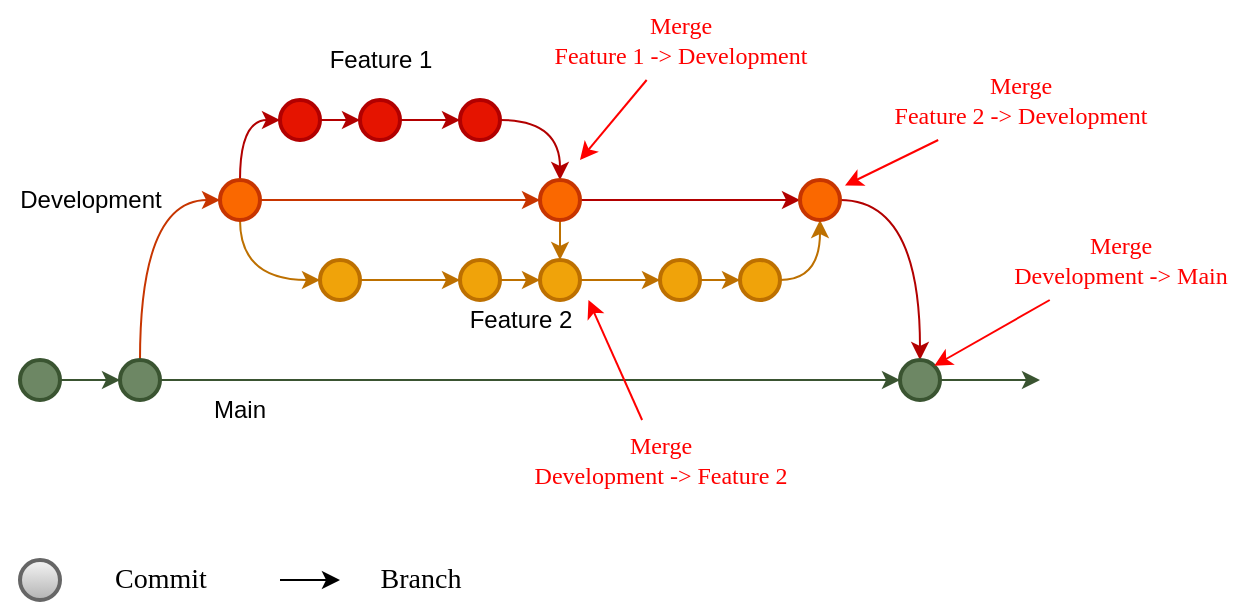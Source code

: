 <mxfile version="15.4.0" type="device"><diagram id="QHk7uGKDXU7kNK_wabt8" name="Page-1"><mxGraphModel dx="1191" dy="822" grid="1" gridSize="10" guides="1" tooltips="1" connect="1" arrows="1" fold="1" page="1" pageScale="1" pageWidth="827" pageHeight="1169" math="0" shadow="0"><root><mxCell id="0"/><mxCell id="1" parent="0"/><mxCell id="N_w53mqF7lCJfGnnVtON-9" style="edgeStyle=orthogonalEdgeStyle;curved=1;orthogonalLoop=1;jettySize=auto;html=1;entryX=0;entryY=0.5;entryDx=0;entryDy=0;entryPerimeter=0;fillColor=#fa6800;strokeColor=#C73500;" edge="1" parent="1" source="N_w53mqF7lCJfGnnVtON-1" target="N_w53mqF7lCJfGnnVtON-3"><mxGeometry relative="1" as="geometry"><Array as="points"><mxPoint x="130" y="140"/></Array></mxGeometry></mxCell><mxCell id="N_w53mqF7lCJfGnnVtON-35" style="edgeStyle=orthogonalEdgeStyle;curved=1;orthogonalLoop=1;jettySize=auto;html=1;fillColor=#6d8764;strokeColor=#3A5431;" edge="1" parent="1" source="N_w53mqF7lCJfGnnVtON-1" target="N_w53mqF7lCJfGnnVtON-34"><mxGeometry relative="1" as="geometry"/></mxCell><mxCell id="N_w53mqF7lCJfGnnVtON-1" value="" style="strokeWidth=2;html=1;shape=mxgraph.flowchart.start_2;whiteSpace=wrap;aspect=fixed;fillColor=#6d8764;strokeColor=#3A5431;fontColor=#ffffff;" vertex="1" parent="1"><mxGeometry x="120" y="220" width="20" height="20" as="geometry"/></mxCell><mxCell id="N_w53mqF7lCJfGnnVtON-13" style="edgeStyle=orthogonalEdgeStyle;curved=1;orthogonalLoop=1;jettySize=auto;html=1;entryX=0;entryY=0.5;entryDx=0;entryDy=0;entryPerimeter=0;fillColor=#e51400;strokeColor=#B20000;" edge="1" parent="1" source="N_w53mqF7lCJfGnnVtON-3" target="N_w53mqF7lCJfGnnVtON-7"><mxGeometry relative="1" as="geometry"><Array as="points"><mxPoint x="180" y="100"/></Array></mxGeometry></mxCell><mxCell id="N_w53mqF7lCJfGnnVtON-22" style="edgeStyle=orthogonalEdgeStyle;curved=1;orthogonalLoop=1;jettySize=auto;html=1;entryX=0;entryY=0.5;entryDx=0;entryDy=0;entryPerimeter=0;fillColor=#fa6800;strokeColor=#C73500;" edge="1" parent="1" source="N_w53mqF7lCJfGnnVtON-3" target="N_w53mqF7lCJfGnnVtON-19"><mxGeometry relative="1" as="geometry"/></mxCell><mxCell id="N_w53mqF7lCJfGnnVtON-23" style="edgeStyle=orthogonalEdgeStyle;curved=1;orthogonalLoop=1;jettySize=auto;html=1;entryX=0;entryY=0.5;entryDx=0;entryDy=0;entryPerimeter=0;fillColor=#f0a30a;strokeColor=#BD7000;" edge="1" parent="1" source="N_w53mqF7lCJfGnnVtON-3" target="N_w53mqF7lCJfGnnVtON-16"><mxGeometry relative="1" as="geometry"><Array as="points"><mxPoint x="180" y="180"/></Array></mxGeometry></mxCell><mxCell id="N_w53mqF7lCJfGnnVtON-3" value="" style="strokeWidth=2;html=1;shape=mxgraph.flowchart.start_2;whiteSpace=wrap;aspect=fixed;fillColor=#fa6800;strokeColor=#C73500;fontColor=#000000;" vertex="1" parent="1"><mxGeometry x="170" y="130" width="20" height="20" as="geometry"/></mxCell><mxCell id="N_w53mqF7lCJfGnnVtON-14" style="edgeStyle=orthogonalEdgeStyle;curved=1;orthogonalLoop=1;jettySize=auto;html=1;entryX=0;entryY=0.5;entryDx=0;entryDy=0;entryPerimeter=0;fillColor=#e51400;strokeColor=#B20000;" edge="1" parent="1" source="N_w53mqF7lCJfGnnVtON-7" target="N_w53mqF7lCJfGnnVtON-11"><mxGeometry relative="1" as="geometry"/></mxCell><mxCell id="N_w53mqF7lCJfGnnVtON-7" value="" style="strokeWidth=2;html=1;shape=mxgraph.flowchart.start_2;whiteSpace=wrap;aspect=fixed;fillColor=#e51400;strokeColor=#B20000;fontColor=#ffffff;" vertex="1" parent="1"><mxGeometry x="200" y="90" width="20" height="20" as="geometry"/></mxCell><mxCell id="N_w53mqF7lCJfGnnVtON-15" style="edgeStyle=orthogonalEdgeStyle;curved=1;orthogonalLoop=1;jettySize=auto;html=1;entryX=0;entryY=0.5;entryDx=0;entryDy=0;entryPerimeter=0;fillColor=#e51400;strokeColor=#B20000;" edge="1" parent="1" source="N_w53mqF7lCJfGnnVtON-11" target="N_w53mqF7lCJfGnnVtON-12"><mxGeometry relative="1" as="geometry"/></mxCell><mxCell id="N_w53mqF7lCJfGnnVtON-11" value="" style="strokeWidth=2;html=1;shape=mxgraph.flowchart.start_2;whiteSpace=wrap;aspect=fixed;fillColor=#e51400;strokeColor=#B20000;fontColor=#ffffff;" vertex="1" parent="1"><mxGeometry x="240" y="90" width="20" height="20" as="geometry"/></mxCell><mxCell id="N_w53mqF7lCJfGnnVtON-21" style="edgeStyle=orthogonalEdgeStyle;curved=1;orthogonalLoop=1;jettySize=auto;html=1;entryX=0.5;entryY=0;entryDx=0;entryDy=0;entryPerimeter=0;fillColor=#e51400;strokeColor=#B20000;" edge="1" parent="1" source="N_w53mqF7lCJfGnnVtON-12" target="N_w53mqF7lCJfGnnVtON-19"><mxGeometry relative="1" as="geometry"/></mxCell><mxCell id="N_w53mqF7lCJfGnnVtON-12" value="" style="strokeWidth=2;html=1;shape=mxgraph.flowchart.start_2;whiteSpace=wrap;aspect=fixed;fillColor=#e51400;strokeColor=#B20000;fontColor=#ffffff;" vertex="1" parent="1"><mxGeometry x="290" y="90" width="20" height="20" as="geometry"/></mxCell><mxCell id="N_w53mqF7lCJfGnnVtON-24" style="edgeStyle=orthogonalEdgeStyle;curved=1;orthogonalLoop=1;jettySize=auto;html=1;entryX=0;entryY=0.5;entryDx=0;entryDy=0;entryPerimeter=0;fillColor=#f0a30a;strokeColor=#BD7000;" edge="1" parent="1" source="N_w53mqF7lCJfGnnVtON-16" target="N_w53mqF7lCJfGnnVtON-17"><mxGeometry relative="1" as="geometry"/></mxCell><mxCell id="N_w53mqF7lCJfGnnVtON-16" value="" style="strokeWidth=2;html=1;shape=mxgraph.flowchart.start_2;whiteSpace=wrap;aspect=fixed;fillColor=#f0a30a;strokeColor=#BD7000;fontColor=#000000;" vertex="1" parent="1"><mxGeometry x="220" y="170" width="20" height="20" as="geometry"/></mxCell><mxCell id="N_w53mqF7lCJfGnnVtON-27" style="edgeStyle=orthogonalEdgeStyle;curved=1;orthogonalLoop=1;jettySize=auto;html=1;entryX=0;entryY=0.5;entryDx=0;entryDy=0;entryPerimeter=0;fillColor=#f0a30a;strokeColor=#BD7000;" edge="1" parent="1" source="N_w53mqF7lCJfGnnVtON-17" target="N_w53mqF7lCJfGnnVtON-25"><mxGeometry relative="1" as="geometry"/></mxCell><mxCell id="N_w53mqF7lCJfGnnVtON-17" value="" style="strokeWidth=2;html=1;shape=mxgraph.flowchart.start_2;whiteSpace=wrap;aspect=fixed;fillColor=#f0a30a;strokeColor=#BD7000;fontColor=#000000;" vertex="1" parent="1"><mxGeometry x="290" y="170" width="20" height="20" as="geometry"/></mxCell><mxCell id="N_w53mqF7lCJfGnnVtON-30" style="edgeStyle=orthogonalEdgeStyle;curved=1;orthogonalLoop=1;jettySize=auto;html=1;entryX=0;entryY=0.5;entryDx=0;entryDy=0;entryPerimeter=0;fillColor=#f0a30a;strokeColor=#BD7000;" edge="1" parent="1" source="N_w53mqF7lCJfGnnVtON-18" target="N_w53mqF7lCJfGnnVtON-29"><mxGeometry relative="1" as="geometry"/></mxCell><mxCell id="N_w53mqF7lCJfGnnVtON-18" value="" style="strokeWidth=2;html=1;shape=mxgraph.flowchart.start_2;whiteSpace=wrap;aspect=fixed;fillColor=#f0a30a;strokeColor=#BD7000;fontColor=#000000;" vertex="1" parent="1"><mxGeometry x="390" y="170" width="20" height="20" as="geometry"/></mxCell><mxCell id="N_w53mqF7lCJfGnnVtON-26" style="edgeStyle=orthogonalEdgeStyle;curved=1;orthogonalLoop=1;jettySize=auto;html=1;fillColor=#f0a30a;strokeColor=#BD7000;" edge="1" parent="1" source="N_w53mqF7lCJfGnnVtON-19" target="N_w53mqF7lCJfGnnVtON-25"><mxGeometry relative="1" as="geometry"/></mxCell><mxCell id="N_w53mqF7lCJfGnnVtON-33" style="edgeStyle=orthogonalEdgeStyle;curved=1;orthogonalLoop=1;jettySize=auto;html=1;entryX=0;entryY=0.5;entryDx=0;entryDy=0;entryPerimeter=0;fillColor=#e51400;strokeColor=#B20000;" edge="1" parent="1" source="N_w53mqF7lCJfGnnVtON-19" target="N_w53mqF7lCJfGnnVtON-31"><mxGeometry relative="1" as="geometry"/></mxCell><mxCell id="N_w53mqF7lCJfGnnVtON-19" value="" style="strokeWidth=2;html=1;shape=mxgraph.flowchart.start_2;whiteSpace=wrap;aspect=fixed;fillColor=#fa6800;strokeColor=#C73500;fontColor=#000000;" vertex="1" parent="1"><mxGeometry x="330" y="130" width="20" height="20" as="geometry"/></mxCell><mxCell id="N_w53mqF7lCJfGnnVtON-28" style="edgeStyle=orthogonalEdgeStyle;curved=1;orthogonalLoop=1;jettySize=auto;html=1;fillColor=#f0a30a;strokeColor=#BD7000;" edge="1" parent="1" source="N_w53mqF7lCJfGnnVtON-25"><mxGeometry relative="1" as="geometry"><mxPoint x="390" y="180" as="targetPoint"/></mxGeometry></mxCell><mxCell id="N_w53mqF7lCJfGnnVtON-25" value="" style="strokeWidth=2;html=1;shape=mxgraph.flowchart.start_2;whiteSpace=wrap;aspect=fixed;fillColor=#f0a30a;strokeColor=#BD7000;fontColor=#000000;" vertex="1" parent="1"><mxGeometry x="330" y="170" width="20" height="20" as="geometry"/></mxCell><mxCell id="N_w53mqF7lCJfGnnVtON-32" style="edgeStyle=orthogonalEdgeStyle;curved=1;orthogonalLoop=1;jettySize=auto;html=1;entryX=0.5;entryY=1;entryDx=0;entryDy=0;entryPerimeter=0;fillColor=#f0a30a;strokeColor=#BD7000;" edge="1" parent="1" source="N_w53mqF7lCJfGnnVtON-29" target="N_w53mqF7lCJfGnnVtON-31"><mxGeometry relative="1" as="geometry"/></mxCell><mxCell id="N_w53mqF7lCJfGnnVtON-29" value="" style="strokeWidth=2;html=1;shape=mxgraph.flowchart.start_2;whiteSpace=wrap;aspect=fixed;fillColor=#f0a30a;strokeColor=#BD7000;fontColor=#000000;" vertex="1" parent="1"><mxGeometry x="430" y="170" width="20" height="20" as="geometry"/></mxCell><mxCell id="N_w53mqF7lCJfGnnVtON-36" style="edgeStyle=orthogonalEdgeStyle;curved=1;orthogonalLoop=1;jettySize=auto;html=1;entryX=0.5;entryY=0;entryDx=0;entryDy=0;entryPerimeter=0;fillColor=#e51400;strokeColor=#B20000;" edge="1" parent="1" source="N_w53mqF7lCJfGnnVtON-31" target="N_w53mqF7lCJfGnnVtON-34"><mxGeometry relative="1" as="geometry"/></mxCell><mxCell id="N_w53mqF7lCJfGnnVtON-31" value="" style="strokeWidth=2;html=1;shape=mxgraph.flowchart.start_2;whiteSpace=wrap;aspect=fixed;fillColor=#fa6800;strokeColor=#C73500;fontColor=#000000;" vertex="1" parent="1"><mxGeometry x="460" y="130" width="20" height="20" as="geometry"/></mxCell><mxCell id="N_w53mqF7lCJfGnnVtON-45" style="edgeStyle=orthogonalEdgeStyle;curved=1;orthogonalLoop=1;jettySize=auto;html=1;fillColor=#6d8764;strokeColor=#3A5431;" edge="1" parent="1" source="N_w53mqF7lCJfGnnVtON-34"><mxGeometry relative="1" as="geometry"><mxPoint x="580.0" y="230" as="targetPoint"/></mxGeometry></mxCell><mxCell id="N_w53mqF7lCJfGnnVtON-34" value="" style="strokeWidth=2;html=1;shape=mxgraph.flowchart.start_2;whiteSpace=wrap;aspect=fixed;fillColor=#6d8764;strokeColor=#3A5431;fontColor=#ffffff;" vertex="1" parent="1"><mxGeometry x="510" y="220" width="20" height="20" as="geometry"/></mxCell><mxCell id="N_w53mqF7lCJfGnnVtON-37" value="Main" style="text;html=1;strokeColor=none;fillColor=none;align=center;verticalAlign=middle;whiteSpace=wrap;rounded=0;" vertex="1" parent="1"><mxGeometry x="150" y="230" width="60" height="30" as="geometry"/></mxCell><mxCell id="N_w53mqF7lCJfGnnVtON-38" value="Development" style="text;html=1;align=center;verticalAlign=middle;resizable=0;points=[];autosize=1;strokeColor=none;fillColor=none;" vertex="1" parent="1"><mxGeometry x="60" y="130" width="90" height="20" as="geometry"/></mxCell><mxCell id="N_w53mqF7lCJfGnnVtON-40" value="Feature 1" style="text;html=1;align=center;verticalAlign=middle;resizable=0;points=[];autosize=1;strokeColor=none;fillColor=none;" vertex="1" parent="1"><mxGeometry x="215" y="60" width="70" height="20" as="geometry"/></mxCell><mxCell id="N_w53mqF7lCJfGnnVtON-41" value="Feature 2" style="text;html=1;align=center;verticalAlign=middle;resizable=0;points=[];autosize=1;strokeColor=none;fillColor=none;" vertex="1" parent="1"><mxGeometry x="285" y="190" width="70" height="20" as="geometry"/></mxCell><mxCell id="N_w53mqF7lCJfGnnVtON-44" style="edgeStyle=orthogonalEdgeStyle;curved=1;orthogonalLoop=1;jettySize=auto;html=1;entryX=0;entryY=0.5;entryDx=0;entryDy=0;entryPerimeter=0;fillColor=#6d8764;strokeColor=#3A5431;" edge="1" parent="1" source="N_w53mqF7lCJfGnnVtON-42" target="N_w53mqF7lCJfGnnVtON-1"><mxGeometry relative="1" as="geometry"/></mxCell><mxCell id="N_w53mqF7lCJfGnnVtON-42" value="" style="strokeWidth=2;html=1;shape=mxgraph.flowchart.start_2;whiteSpace=wrap;aspect=fixed;fillColor=#6d8764;strokeColor=#3A5431;fontColor=#ffffff;" vertex="1" parent="1"><mxGeometry x="70" y="220" width="20" height="20" as="geometry"/></mxCell><mxCell id="N_w53mqF7lCJfGnnVtON-49" style="edgeStyle=none;rounded=0;orthogonalLoop=1;jettySize=auto;html=1;strokeColor=#FF0000;" edge="1" parent="1" source="N_w53mqF7lCJfGnnVtON-46"><mxGeometry relative="1" as="geometry"><mxPoint x="350.0" y="120.0" as="targetPoint"/></mxGeometry></mxCell><mxCell id="N_w53mqF7lCJfGnnVtON-46" value="&lt;font face=&quot;Comic Sans MS&quot; color=&quot;#ff0000&quot;&gt;Merge&lt;br&gt;Feature 1 -&amp;gt; Development&lt;/font&gt;" style="text;html=1;align=center;verticalAlign=middle;resizable=0;points=[];autosize=1;strokeColor=none;fillColor=none;" vertex="1" parent="1"><mxGeometry x="320" y="40" width="160" height="40" as="geometry"/></mxCell><mxCell id="N_w53mqF7lCJfGnnVtON-51" style="edgeStyle=none;rounded=0;orthogonalLoop=1;jettySize=auto;html=1;entryX=0.989;entryY=0.002;entryDx=0;entryDy=0;entryPerimeter=0;strokeColor=#FF0000;" edge="1" parent="1" source="N_w53mqF7lCJfGnnVtON-50" target="N_w53mqF7lCJfGnnVtON-41"><mxGeometry relative="1" as="geometry"/></mxCell><mxCell id="N_w53mqF7lCJfGnnVtON-50" value="&lt;font face=&quot;Comic Sans MS&quot;&gt;Merge&lt;br&gt;Development -&amp;gt; Feature 2&lt;/font&gt;" style="text;html=1;align=center;verticalAlign=middle;resizable=0;points=[];autosize=1;strokeColor=none;fillColor=none;fontColor=#FF0000;" vertex="1" parent="1"><mxGeometry x="310" y="250" width="160" height="40" as="geometry"/></mxCell><mxCell id="N_w53mqF7lCJfGnnVtON-53" style="edgeStyle=none;rounded=0;orthogonalLoop=1;jettySize=auto;html=1;entryX=1.124;entryY=0.14;entryDx=0;entryDy=0;entryPerimeter=0;fontColor=#FF0000;strokeColor=#FF0000;" edge="1" parent="1" source="N_w53mqF7lCJfGnnVtON-52" target="N_w53mqF7lCJfGnnVtON-31"><mxGeometry relative="1" as="geometry"/></mxCell><mxCell id="N_w53mqF7lCJfGnnVtON-52" value="&lt;font face=&quot;Comic Sans MS&quot; color=&quot;#ff0000&quot;&gt;Merge&lt;br&gt;Feature 2 -&amp;gt; Development&lt;/font&gt;" style="text;html=1;align=center;verticalAlign=middle;resizable=0;points=[];autosize=1;strokeColor=none;fillColor=none;" vertex="1" parent="1"><mxGeometry x="490" y="70" width="160" height="40" as="geometry"/></mxCell><mxCell id="N_w53mqF7lCJfGnnVtON-55" style="edgeStyle=none;rounded=0;orthogonalLoop=1;jettySize=auto;html=1;entryX=0.855;entryY=0.145;entryDx=0;entryDy=0;entryPerimeter=0;fontColor=#FF0000;strokeColor=#FF0000;" edge="1" parent="1" source="N_w53mqF7lCJfGnnVtON-54" target="N_w53mqF7lCJfGnnVtON-34"><mxGeometry relative="1" as="geometry"/></mxCell><mxCell id="N_w53mqF7lCJfGnnVtON-54" value="&lt;font face=&quot;Comic Sans MS&quot; color=&quot;#ff0000&quot;&gt;Merge&lt;br&gt;Development -&amp;gt; Main&lt;/font&gt;" style="text;html=1;align=center;verticalAlign=middle;resizable=0;points=[];autosize=1;strokeColor=none;fillColor=none;" vertex="1" parent="1"><mxGeometry x="555" y="150" width="130" height="40" as="geometry"/></mxCell><mxCell id="N_w53mqF7lCJfGnnVtON-58" style="edgeStyle=none;orthogonalLoop=1;jettySize=auto;html=1;entryX=0;entryY=0.5;entryDx=0;entryDy=0;fontColor=#FF0000;strokeColor=#FF0000;curved=1;" edge="1" parent="1" target="N_w53mqF7lCJfGnnVtON-57"><mxGeometry relative="1" as="geometry"><mxPoint x="192.647" y="440" as="sourcePoint"/><Array as="points"><mxPoint x="280" y="550"/></Array></mxGeometry></mxCell><mxCell id="N_w53mqF7lCJfGnnVtON-59" value="" style="strokeWidth=2;html=1;shape=mxgraph.flowchart.start_2;whiteSpace=wrap;aspect=fixed;fillColor=#f5f5f5;strokeColor=#666666;gradientColor=#b3b3b3;" vertex="1" parent="1"><mxGeometry x="70" y="320" width="20" height="20" as="geometry"/></mxCell><mxCell id="N_w53mqF7lCJfGnnVtON-61" value="" style="endArrow=classic;html=1;fontColor=#FF0000;strokeColor=#000000;curved=1;" edge="1" parent="1"><mxGeometry width="50" height="50" relative="1" as="geometry"><mxPoint x="200" y="330" as="sourcePoint"/><mxPoint x="230" y="330" as="targetPoint"/></mxGeometry></mxCell><mxCell id="N_w53mqF7lCJfGnnVtON-62" value="&lt;font face=&quot;Comic Sans MS&quot; style=&quot;font-size: 14px&quot;&gt;Commit&lt;/font&gt;" style="text;html=1;align=center;verticalAlign=middle;resizable=0;points=[];autosize=1;strokeColor=none;fillColor=none;fontColor=#000000;" vertex="1" parent="1"><mxGeometry x="110" y="320" width="60" height="20" as="geometry"/></mxCell><mxCell id="N_w53mqF7lCJfGnnVtON-63" value="&lt;font face=&quot;Comic Sans MS&quot; style=&quot;font-size: 14px&quot;&gt;Branch&lt;/font&gt;" style="text;html=1;align=center;verticalAlign=middle;resizable=0;points=[];autosize=1;strokeColor=none;fillColor=none;fontColor=#000000;" vertex="1" parent="1"><mxGeometry x="240" y="320" width="60" height="20" as="geometry"/></mxCell></root></mxGraphModel></diagram></mxfile>